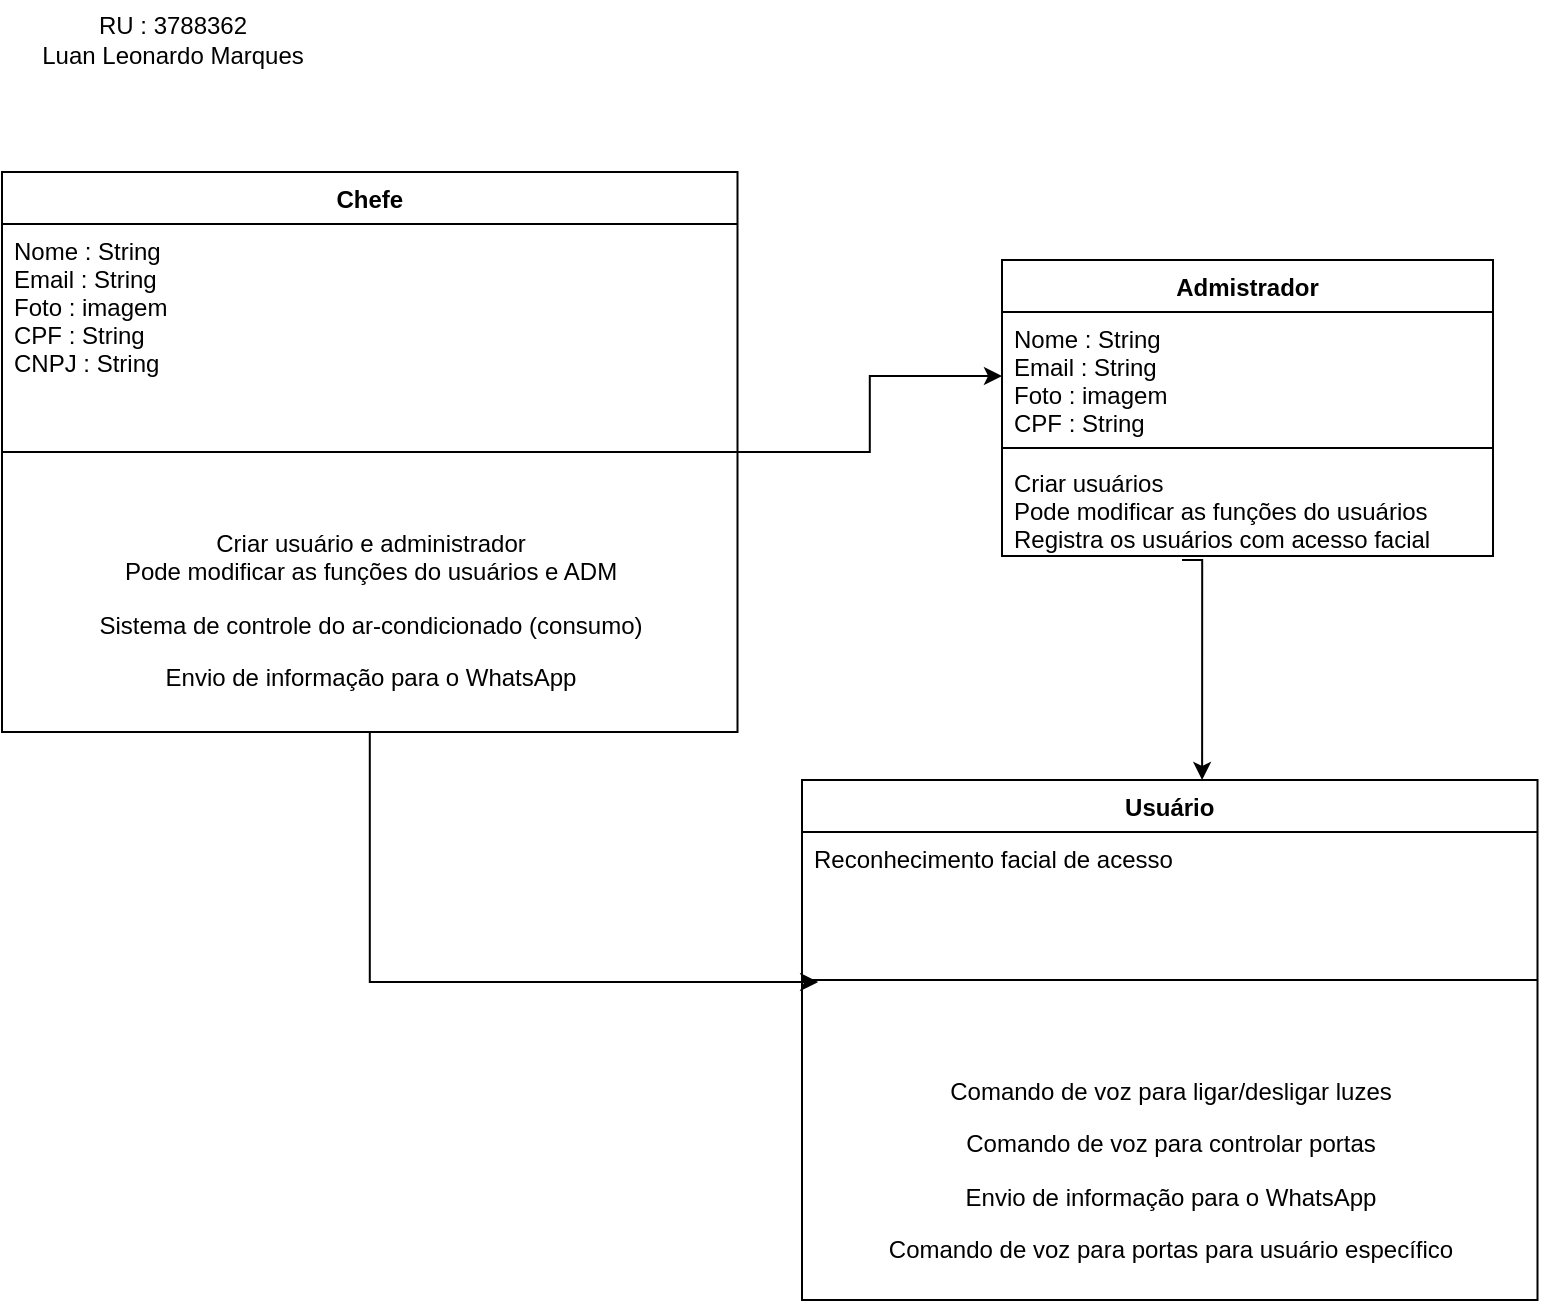 <mxfile version="20.2.3" type="github">
  <diagram id="U7xVcdPm4k6wgLOJ2mHv" name="Página-1">
    <mxGraphModel dx="1210" dy="606" grid="1" gridSize="10" guides="1" tooltips="1" connect="1" arrows="1" fold="1" page="1" pageScale="1" pageWidth="827" pageHeight="1169" math="0" shadow="0">
      <root>
        <mxCell id="0" />
        <mxCell id="1" parent="0" />
        <mxCell id="-OToOTteW8yTn8H27Vme-6" value="Admistrador" style="swimlane;fontStyle=1;align=center;verticalAlign=top;childLayout=stackLayout;horizontal=1;startSize=26;horizontalStack=0;resizeParent=1;resizeParentMax=0;resizeLast=0;collapsible=1;marginBottom=0;" parent="1" vertex="1">
          <mxGeometry x="540" y="200" width="245.5" height="148" as="geometry" />
        </mxCell>
        <mxCell id="-OToOTteW8yTn8H27Vme-7" value="Nome : String&#xa;Email : String &#xa;Foto : imagem&#xa;CPF : String&#xa;&#xa;" style="text;strokeColor=none;fillColor=none;align=left;verticalAlign=top;spacingLeft=4;spacingRight=4;overflow=hidden;rotatable=0;points=[[0,0.5],[1,0.5]];portConstraint=eastwest;" parent="-OToOTteW8yTn8H27Vme-6" vertex="1">
          <mxGeometry y="26" width="245.5" height="64" as="geometry" />
        </mxCell>
        <mxCell id="-OToOTteW8yTn8H27Vme-8" value="" style="line;strokeWidth=1;fillColor=none;align=left;verticalAlign=middle;spacingTop=-1;spacingLeft=3;spacingRight=3;rotatable=0;labelPosition=right;points=[];portConstraint=eastwest;" parent="-OToOTteW8yTn8H27Vme-6" vertex="1">
          <mxGeometry y="90" width="245.5" height="8" as="geometry" />
        </mxCell>
        <mxCell id="-OToOTteW8yTn8H27Vme-9" value="Criar usuários&#xa;Pode modificar as funções do usuários&#xa;Registra os usuários com acesso facial&#xa;&#xa;&#xa;&#xa;" style="text;strokeColor=none;fillColor=none;align=left;verticalAlign=top;spacingLeft=4;spacingRight=4;overflow=hidden;rotatable=0;points=[[0,0.5],[1,0.5]];portConstraint=eastwest;" parent="-OToOTteW8yTn8H27Vme-6" vertex="1">
          <mxGeometry y="98" width="245.5" height="50" as="geometry" />
        </mxCell>
        <mxCell id="-OToOTteW8yTn8H27Vme-14" value="Usuário " style="swimlane;fontStyle=1;align=center;verticalAlign=top;childLayout=stackLayout;horizontal=1;startSize=26;horizontalStack=0;resizeParent=1;resizeParentMax=0;resizeLast=0;collapsible=1;marginBottom=0;" parent="1" vertex="1">
          <mxGeometry x="440" y="460" width="367.75" height="260" as="geometry" />
        </mxCell>
        <mxCell id="-OToOTteW8yTn8H27Vme-15" value="Reconhecimento facial de acesso&#xa;&#xa;" style="text;strokeColor=none;fillColor=none;align=left;verticalAlign=top;spacingLeft=4;spacingRight=4;overflow=hidden;rotatable=0;points=[[0,0.5],[1,0.5]];portConstraint=eastwest;" parent="-OToOTteW8yTn8H27Vme-14" vertex="1">
          <mxGeometry y="26" width="367.75" height="44" as="geometry" />
        </mxCell>
        <mxCell id="-OToOTteW8yTn8H27Vme-16" value="" style="line;strokeWidth=1;fillColor=none;align=left;verticalAlign=middle;spacingTop=-1;spacingLeft=3;spacingRight=3;rotatable=0;labelPosition=right;points=[];portConstraint=eastwest;" parent="-OToOTteW8yTn8H27Vme-14" vertex="1">
          <mxGeometry y="70" width="367.75" height="60" as="geometry" />
        </mxCell>
        <mxCell id="-OToOTteW8yTn8H27Vme-18" value="&lt;p&gt;&lt;span&gt;&lt;span&gt;Comando de voz para ligar/desligar luzes&lt;/span&gt;&lt;/span&gt;&lt;/p&gt;&lt;p&gt;&lt;span&gt;&lt;span&gt;Comando de voz para controlar portas&lt;/span&gt;&lt;/span&gt;&lt;/p&gt;&lt;p&gt;&lt;span&gt;&lt;span&gt;Envio de informação para o &lt;/span&gt;&lt;span&gt;WhatsApp&lt;/span&gt;&lt;/span&gt;&lt;/p&gt;&lt;p&gt;Comando de voz para portas para usuário específico&lt;span&gt;&lt;span&gt;&lt;/span&gt;&lt;/span&gt;&lt;/p&gt;" style="text;html=1;align=center;verticalAlign=middle;resizable=0;points=[];autosize=1;strokeColor=none;fillColor=none;" parent="-OToOTteW8yTn8H27Vme-14" vertex="1">
          <mxGeometry y="130" width="367.75" height="130" as="geometry" />
        </mxCell>
        <mxCell id="-OToOTteW8yTn8H27Vme-26" style="edgeStyle=orthogonalEdgeStyle;rounded=0;orthogonalLoop=1;jettySize=auto;html=1;entryX=0;entryY=0.5;entryDx=0;entryDy=0;" parent="1" source="-OToOTteW8yTn8H27Vme-20" target="-OToOTteW8yTn8H27Vme-7" edge="1">
          <mxGeometry relative="1" as="geometry" />
        </mxCell>
        <mxCell id="-OToOTteW8yTn8H27Vme-20" value="Chefe " style="swimlane;fontStyle=1;align=center;verticalAlign=top;childLayout=stackLayout;horizontal=1;startSize=26;horizontalStack=0;resizeParent=1;resizeParentMax=0;resizeLast=0;collapsible=1;marginBottom=0;" parent="1" vertex="1">
          <mxGeometry x="40" y="156" width="367.75" height="280" as="geometry" />
        </mxCell>
        <mxCell id="-OToOTteW8yTn8H27Vme-24" value="Nome : String&#xa;Email : String &#xa;Foto : imagem&#xa;CPF : String&#xa;CNPJ : String&#xa;&#xa;&#xa;" style="text;strokeColor=none;fillColor=none;align=left;verticalAlign=top;spacingLeft=4;spacingRight=4;overflow=hidden;rotatable=0;points=[[0,0.5],[1,0.5]];portConstraint=eastwest;" parent="-OToOTteW8yTn8H27Vme-20" vertex="1">
          <mxGeometry y="26" width="367.75" height="84" as="geometry" />
        </mxCell>
        <mxCell id="-OToOTteW8yTn8H27Vme-22" value="" style="line;strokeWidth=1;fillColor=none;align=left;verticalAlign=middle;spacingTop=-1;spacingLeft=3;spacingRight=3;rotatable=0;labelPosition=right;points=[];portConstraint=eastwest;" parent="-OToOTteW8yTn8H27Vme-20" vertex="1">
          <mxGeometry y="110" width="367.75" height="60" as="geometry" />
        </mxCell>
        <mxCell id="-OToOTteW8yTn8H27Vme-25" value="&lt;div&gt;Criar usuário e administrador&lt;/div&gt;&lt;div&gt;Pode modificar as funções do usuários e ADM&lt;br&gt;&lt;/div&gt;&lt;div&gt;&lt;p&gt;&lt;span&gt;&lt;span&gt;&lt;span data-contrast=&quot;auto&quot;&gt;&lt;span&gt;Sistema de controle do ar-condicionado (consumo)&lt;/span&gt;&lt;/span&gt;&lt;/span&gt;&lt;/span&gt;&lt;/p&gt;&lt;p&gt;&lt;span&gt;&lt;span&gt;Envio de informação para o &lt;/span&gt;&lt;span&gt;WhatsApp&lt;/span&gt;&lt;/span&gt;&lt;/p&gt;&lt;/div&gt;" style="text;html=1;align=center;verticalAlign=middle;resizable=0;points=[];autosize=1;strokeColor=none;fillColor=none;" parent="-OToOTteW8yTn8H27Vme-20" vertex="1">
          <mxGeometry y="170" width="367.75" height="110" as="geometry" />
        </mxCell>
        <mxCell id="-OToOTteW8yTn8H27Vme-27" style="edgeStyle=orthogonalEdgeStyle;rounded=0;orthogonalLoop=1;jettySize=auto;html=1;entryX=0.022;entryY=0.517;entryDx=0;entryDy=0;entryPerimeter=0;" parent="1" source="-OToOTteW8yTn8H27Vme-25" target="-OToOTteW8yTn8H27Vme-16" edge="1">
          <mxGeometry relative="1" as="geometry" />
        </mxCell>
        <mxCell id="-OToOTteW8yTn8H27Vme-29" style="edgeStyle=orthogonalEdgeStyle;rounded=0;orthogonalLoop=1;jettySize=auto;html=1;entryX=0.544;entryY=0;entryDx=0;entryDy=0;entryPerimeter=0;" parent="1" target="-OToOTteW8yTn8H27Vme-14" edge="1">
          <mxGeometry relative="1" as="geometry">
            <mxPoint x="630" y="350" as="sourcePoint" />
            <mxPoint x="714.191" y="515.02" as="targetPoint" />
            <Array as="points">
              <mxPoint x="640" y="350" />
            </Array>
          </mxGeometry>
        </mxCell>
        <mxCell id="-OToOTteW8yTn8H27Vme-30" value="&lt;div&gt;RU : &lt;span class=&quot;user-name&quot;&gt; 3788362&lt;/span&gt;&lt;/div&gt;&lt;div&gt;&lt;span class=&quot;user-name&quot;&gt;Luan Leonardo Marques&lt;br&gt;&lt;/span&gt;&lt;/div&gt;" style="text;html=1;align=center;verticalAlign=middle;resizable=0;points=[];autosize=1;strokeColor=none;fillColor=none;" parent="1" vertex="1">
          <mxGeometry x="40" y="70" width="170" height="40" as="geometry" />
        </mxCell>
      </root>
    </mxGraphModel>
  </diagram>
</mxfile>
